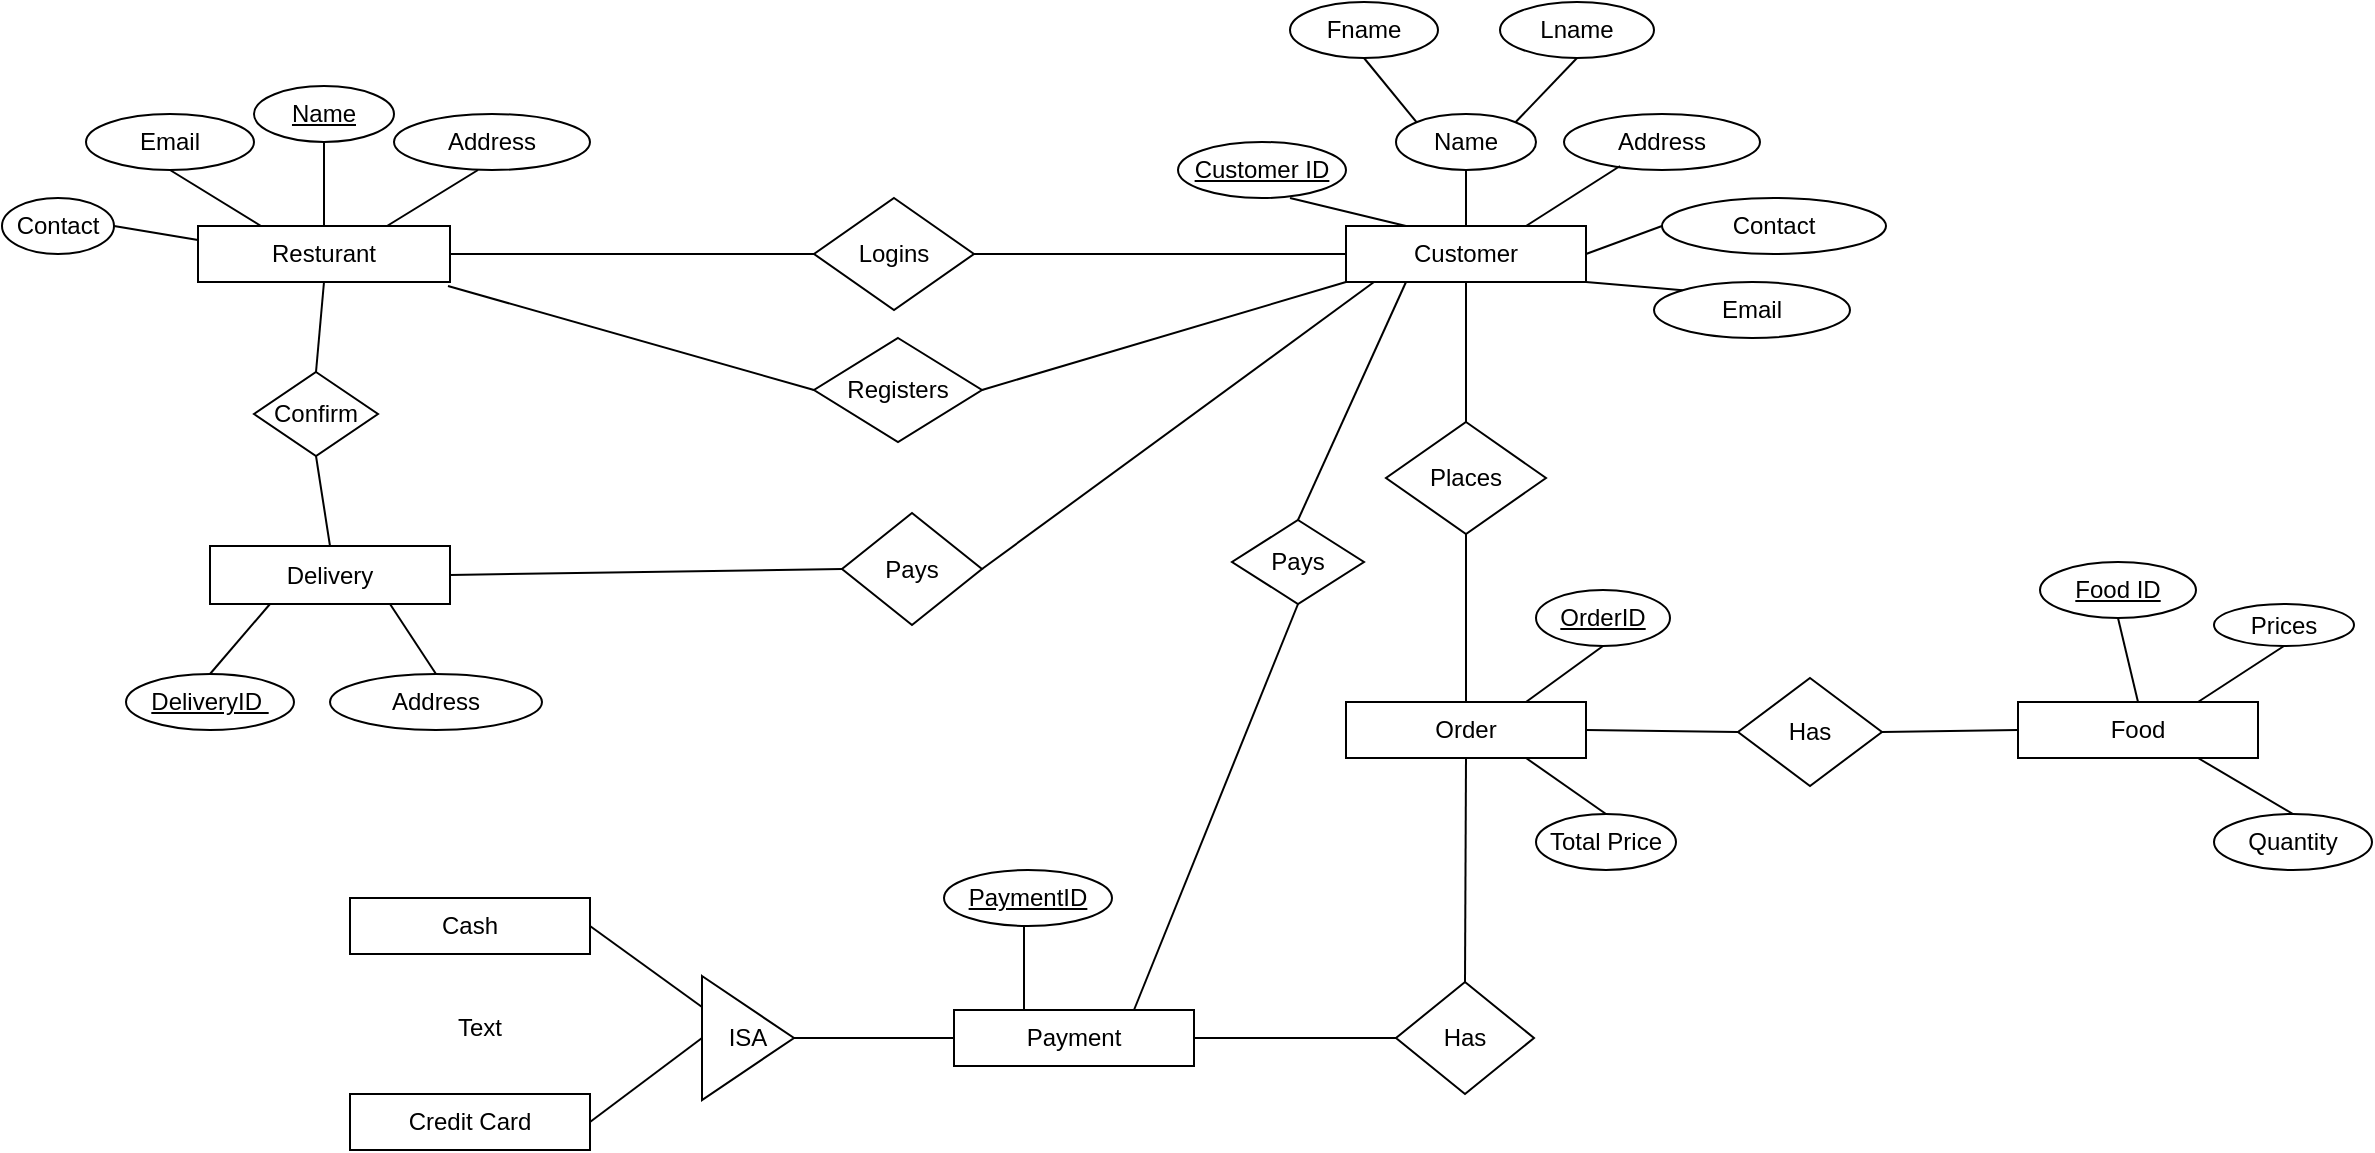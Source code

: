 <mxfile version="10.6.7" type="github"><diagram id="imFVfaioeTR2LCXX2s9k" name="Page-1"><mxGraphModel dx="840" dy="1235" grid="1" gridSize="14" guides="1" tooltips="1" connect="1" arrows="1" fold="1" page="0" pageScale="1" pageWidth="850" pageHeight="1100" math="0" shadow="0"><root><mxCell id="0"/><mxCell id="1" parent="0"/><mxCell id="qbH0vTurqKjo_BVthUhI-55" value="" style="group" vertex="1" connectable="0" parent="1"><mxGeometry y="-574" width="942" height="168" as="geometry"/></mxCell><mxCell id="qbH0vTurqKjo_BVthUhI-12" value="Contact" style="ellipse;whiteSpace=wrap;html=1;" vertex="1" parent="qbH0vTurqKjo_BVthUhI-55"><mxGeometry y="98" width="56" height="28" as="geometry"/></mxCell><mxCell id="qbH0vTurqKjo_BVthUhI-5" value="Resturant" style="rounded=0;whiteSpace=wrap;html=1;" vertex="1" parent="qbH0vTurqKjo_BVthUhI-55"><mxGeometry x="98" y="112" width="126" height="28" as="geometry"/></mxCell><mxCell id="qbH0vTurqKjo_BVthUhI-10" value="Email" style="ellipse;whiteSpace=wrap;html=1;" vertex="1" parent="qbH0vTurqKjo_BVthUhI-55"><mxGeometry x="42" y="56" width="84" height="28" as="geometry"/></mxCell><mxCell id="qbH0vTurqKjo_BVthUhI-17" value="" style="endArrow=none;html=1;entryX=1;entryY=0.5;entryDx=0;entryDy=0;exitX=0;exitY=0.25;exitDx=0;exitDy=0;" edge="1" parent="qbH0vTurqKjo_BVthUhI-55" source="qbH0vTurqKjo_BVthUhI-5" target="qbH0vTurqKjo_BVthUhI-12"><mxGeometry width="50" height="50" relative="1" as="geometry"><mxPoint x="98" y="126" as="sourcePoint"/><mxPoint x="106" y="84" as="targetPoint"/></mxGeometry></mxCell><mxCell id="qbH0vTurqKjo_BVthUhI-18" value="&lt;u&gt;Name&lt;/u&gt;" style="ellipse;whiteSpace=wrap;html=1;" vertex="1" parent="qbH0vTurqKjo_BVthUhI-55"><mxGeometry x="126" y="42" width="70" height="28" as="geometry"/></mxCell><mxCell id="qbH0vTurqKjo_BVthUhI-22" value="" style="endArrow=none;html=1;" edge="1" parent="qbH0vTurqKjo_BVthUhI-55"><mxGeometry width="50" height="50" relative="1" as="geometry"><mxPoint x="161" y="70" as="sourcePoint"/><mxPoint x="161" y="112" as="targetPoint"/></mxGeometry></mxCell><mxCell id="qbH0vTurqKjo_BVthUhI-23" value="Address" style="ellipse;whiteSpace=wrap;html=1;" vertex="1" parent="qbH0vTurqKjo_BVthUhI-55"><mxGeometry x="196" y="56" width="98" height="28" as="geometry"/></mxCell><mxCell id="qbH0vTurqKjo_BVthUhI-25" value="" style="endArrow=none;html=1;exitX=0.75;exitY=0;exitDx=0;exitDy=0;" edge="1" parent="qbH0vTurqKjo_BVthUhI-55" source="qbH0vTurqKjo_BVthUhI-5"><mxGeometry width="50" height="50" relative="1" as="geometry"><mxPoint x="219" y="109" as="sourcePoint"/><mxPoint x="238" y="84" as="targetPoint"/></mxGeometry></mxCell><mxCell id="qbH0vTurqKjo_BVthUhI-28" value="" style="endArrow=none;html=1;entryX=0.5;entryY=1;entryDx=0;entryDy=0;exitX=0.25;exitY=0;exitDx=0;exitDy=0;" edge="1" parent="qbH0vTurqKjo_BVthUhI-55" source="qbH0vTurqKjo_BVthUhI-5" target="qbH0vTurqKjo_BVthUhI-10"><mxGeometry width="50" height="50" relative="1" as="geometry"><mxPoint x="112" y="98" as="sourcePoint"/><mxPoint x="140" y="62" as="targetPoint"/></mxGeometry></mxCell><mxCell id="qbH0vTurqKjo_BVthUhI-29" value="Logins" style="rhombus;whiteSpace=wrap;html=1;" vertex="1" parent="qbH0vTurqKjo_BVthUhI-55"><mxGeometry x="406" y="98" width="80" height="56" as="geometry"/></mxCell><mxCell id="qbH0vTurqKjo_BVthUhI-31" value="" style="endArrow=none;html=1;exitX=1;exitY=0.5;exitDx=0;exitDy=0;entryX=0;entryY=0.5;entryDx=0;entryDy=0;" edge="1" parent="qbH0vTurqKjo_BVthUhI-55" source="qbH0vTurqKjo_BVthUhI-5" target="qbH0vTurqKjo_BVthUhI-29"><mxGeometry width="50" height="50" relative="1" as="geometry"><mxPoint x="336" y="126" as="sourcePoint"/><mxPoint x="386" y="76" as="targetPoint"/></mxGeometry></mxCell><mxCell id="qbH0vTurqKjo_BVthUhI-32" value="Customer" style="rounded=0;whiteSpace=wrap;html=1;" vertex="1" parent="qbH0vTurqKjo_BVthUhI-55"><mxGeometry x="672" y="112" width="120" height="28" as="geometry"/></mxCell><mxCell id="qbH0vTurqKjo_BVthUhI-34" value="" style="endArrow=none;html=1;exitX=1;exitY=0.5;exitDx=0;exitDy=0;entryX=0;entryY=0.5;entryDx=0;entryDy=0;" edge="1" parent="qbH0vTurqKjo_BVthUhI-55" source="qbH0vTurqKjo_BVthUhI-29" target="qbH0vTurqKjo_BVthUhI-32"><mxGeometry width="50" height="50" relative="1" as="geometry"><mxPoint x="574" y="126" as="sourcePoint"/><mxPoint x="624" y="76" as="targetPoint"/></mxGeometry></mxCell><mxCell id="qbH0vTurqKjo_BVthUhI-35" value="Email" style="ellipse;whiteSpace=wrap;html=1;" vertex="1" parent="qbH0vTurqKjo_BVthUhI-55"><mxGeometry x="826" y="140" width="98" height="28" as="geometry"/></mxCell><mxCell id="qbH0vTurqKjo_BVthUhI-36" value="Contact" style="ellipse;whiteSpace=wrap;html=1;" vertex="1" parent="qbH0vTurqKjo_BVthUhI-55"><mxGeometry x="830" y="98" width="112" height="28" as="geometry"/></mxCell><mxCell id="qbH0vTurqKjo_BVthUhI-37" value="Address" style="ellipse;whiteSpace=wrap;html=1;" vertex="1" parent="qbH0vTurqKjo_BVthUhI-55"><mxGeometry x="781" y="56" width="98" height="28" as="geometry"/></mxCell><mxCell id="qbH0vTurqKjo_BVthUhI-38" value="Name" style="ellipse;whiteSpace=wrap;html=1;" vertex="1" parent="qbH0vTurqKjo_BVthUhI-55"><mxGeometry x="697" y="56" width="70" height="28" as="geometry"/></mxCell><mxCell id="qbH0vTurqKjo_BVthUhI-39" value="Fname" style="ellipse;whiteSpace=wrap;html=1;" vertex="1" parent="qbH0vTurqKjo_BVthUhI-55"><mxGeometry x="644" width="74" height="28" as="geometry"/></mxCell><mxCell id="qbH0vTurqKjo_BVthUhI-40" value="Lname" style="ellipse;whiteSpace=wrap;html=1;" vertex="1" parent="qbH0vTurqKjo_BVthUhI-55"><mxGeometry x="749" width="77" height="28" as="geometry"/></mxCell><mxCell id="qbH0vTurqKjo_BVthUhI-41" value="&lt;u&gt;Customer ID&lt;/u&gt;" style="ellipse;whiteSpace=wrap;html=1;" vertex="1" parent="qbH0vTurqKjo_BVthUhI-55"><mxGeometry x="588" y="70" width="84" height="28" as="geometry"/></mxCell><mxCell id="qbH0vTurqKjo_BVthUhI-43" value="" style="endArrow=none;html=1;entryX=0.25;entryY=0;entryDx=0;entryDy=0;" edge="1" parent="qbH0vTurqKjo_BVthUhI-55" target="qbH0vTurqKjo_BVthUhI-32"><mxGeometry width="50" height="50" relative="1" as="geometry"><mxPoint x="644" y="98" as="sourcePoint"/><mxPoint x="708" y="48" as="targetPoint"/></mxGeometry></mxCell><mxCell id="qbH0vTurqKjo_BVthUhI-45" value="" style="endArrow=none;html=1;exitX=0.5;exitY=1;exitDx=0;exitDy=0;entryX=0;entryY=0;entryDx=0;entryDy=0;" edge="1" parent="qbH0vTurqKjo_BVthUhI-55" source="qbH0vTurqKjo_BVthUhI-39" target="qbH0vTurqKjo_BVthUhI-38"><mxGeometry width="50" height="50" relative="1" as="geometry"><mxPoint x="700" y="42" as="sourcePoint"/><mxPoint x="750" y="-8" as="targetPoint"/></mxGeometry></mxCell><mxCell id="qbH0vTurqKjo_BVthUhI-46" value="" style="endArrow=none;html=1;exitX=1;exitY=0;exitDx=0;exitDy=0;entryX=0.5;entryY=1;entryDx=0;entryDy=0;" edge="1" parent="qbH0vTurqKjo_BVthUhI-55" source="qbH0vTurqKjo_BVthUhI-38" target="qbH0vTurqKjo_BVthUhI-40"><mxGeometry width="50" height="50" relative="1" as="geometry"><mxPoint x="770" y="42" as="sourcePoint"/><mxPoint x="820" y="-8" as="targetPoint"/></mxGeometry></mxCell><mxCell id="qbH0vTurqKjo_BVthUhI-47" value="" style="endArrow=none;html=1;exitX=0.75;exitY=0;exitDx=0;exitDy=0;entryX=0.286;entryY=0.929;entryDx=0;entryDy=0;entryPerimeter=0;" edge="1" parent="qbH0vTurqKjo_BVthUhI-55" source="qbH0vTurqKjo_BVthUhI-32" target="qbH0vTurqKjo_BVthUhI-37"><mxGeometry width="50" height="50" relative="1" as="geometry"><mxPoint x="784" y="84" as="sourcePoint"/><mxPoint x="834" y="34" as="targetPoint"/></mxGeometry></mxCell><mxCell id="qbH0vTurqKjo_BVthUhI-48" value="" style="endArrow=none;html=1;exitX=1;exitY=0.5;exitDx=0;exitDy=0;entryX=0;entryY=0.5;entryDx=0;entryDy=0;" edge="1" parent="qbH0vTurqKjo_BVthUhI-55" source="qbH0vTurqKjo_BVthUhI-32" target="qbH0vTurqKjo_BVthUhI-36"><mxGeometry width="50" height="50" relative="1" as="geometry"><mxPoint x="812" y="112" as="sourcePoint"/><mxPoint x="862" y="62" as="targetPoint"/></mxGeometry></mxCell><mxCell id="qbH0vTurqKjo_BVthUhI-49" value="" style="endArrow=none;html=1;exitX=1;exitY=1;exitDx=0;exitDy=0;exitPerimeter=0;entryX=0;entryY=0;entryDx=0;entryDy=0;" edge="1" parent="qbH0vTurqKjo_BVthUhI-55" source="qbH0vTurqKjo_BVthUhI-32" target="qbH0vTurqKjo_BVthUhI-35"><mxGeometry width="50" height="50" relative="1" as="geometry"><mxPoint x="812" y="154" as="sourcePoint"/><mxPoint x="862" y="104" as="targetPoint"/></mxGeometry></mxCell><mxCell id="qbH0vTurqKjo_BVthUhI-50" value="" style="endArrow=none;html=1;exitX=0.5;exitY=0;exitDx=0;exitDy=0;entryX=0.5;entryY=1;entryDx=0;entryDy=0;" edge="1" parent="qbH0vTurqKjo_BVthUhI-55" source="qbH0vTurqKjo_BVthUhI-32" target="qbH0vTurqKjo_BVthUhI-38"><mxGeometry width="50" height="50" relative="1" as="geometry"><mxPoint x="728" y="98" as="sourcePoint"/><mxPoint x="778" y="48" as="targetPoint"/></mxGeometry></mxCell><mxCell id="qbH0vTurqKjo_BVthUhI-87" value="Order" style="rounded=0;whiteSpace=wrap;html=1;" vertex="1" parent="1"><mxGeometry x="672" y="-224" width="120" height="28" as="geometry"/></mxCell><mxCell id="qbH0vTurqKjo_BVthUhI-88" value="Places" style="rhombus;whiteSpace=wrap;html=1;" vertex="1" parent="1"><mxGeometry x="692" y="-364" width="80" height="56" as="geometry"/></mxCell><mxCell id="qbH0vTurqKjo_BVthUhI-90" value="" style="endArrow=none;html=1;exitX=0.5;exitY=0;exitDx=0;exitDy=0;" edge="1" parent="1" source="qbH0vTurqKjo_BVthUhI-88"><mxGeometry width="50" height="50" relative="1" as="geometry"><mxPoint x="728" y="-406" as="sourcePoint"/><mxPoint x="732" y="-434" as="targetPoint"/></mxGeometry></mxCell><mxCell id="qbH0vTurqKjo_BVthUhI-92" value="" style="endArrow=none;html=1;exitX=0.5;exitY=1;exitDx=0;exitDy=0;entryX=0.5;entryY=0;entryDx=0;entryDy=0;" edge="1" parent="1" source="qbH0vTurqKjo_BVthUhI-88" target="qbH0vTurqKjo_BVthUhI-87"><mxGeometry width="50" height="50" relative="1" as="geometry"><mxPoint x="728" y="-280" as="sourcePoint"/><mxPoint x="778" y="-330" as="targetPoint"/></mxGeometry></mxCell><mxCell id="qbH0vTurqKjo_BVthUhI-93" value="Food" style="rounded=0;whiteSpace=wrap;html=1;" vertex="1" parent="1"><mxGeometry x="1008" y="-224" width="120" height="28" as="geometry"/></mxCell><mxCell id="qbH0vTurqKjo_BVthUhI-94" value="Has" style="rhombus;whiteSpace=wrap;html=1;" vertex="1" parent="1"><mxGeometry x="868" y="-236" width="72" height="54" as="geometry"/></mxCell><mxCell id="qbH0vTurqKjo_BVthUhI-96" value="" style="endArrow=none;html=1;exitX=1;exitY=0.5;exitDx=0;exitDy=0;entryX=0;entryY=0.5;entryDx=0;entryDy=0;" edge="1" parent="1" source="qbH0vTurqKjo_BVthUhI-87" target="qbH0vTurqKjo_BVthUhI-94"><mxGeometry width="50" height="50" relative="1" as="geometry"><mxPoint x="840" y="-210" as="sourcePoint"/><mxPoint x="876" y="-238" as="targetPoint"/></mxGeometry></mxCell><mxCell id="qbH0vTurqKjo_BVthUhI-99" value="" style="endArrow=none;html=1;exitX=1;exitY=0.5;exitDx=0;exitDy=0;entryX=0;entryY=0.5;entryDx=0;entryDy=0;" edge="1" parent="1" source="qbH0vTurqKjo_BVthUhI-94" target="qbH0vTurqKjo_BVthUhI-93"><mxGeometry width="50" height="50" relative="1" as="geometry"><mxPoint x="966" y="-210" as="sourcePoint"/><mxPoint x="1016" y="-260" as="targetPoint"/></mxGeometry></mxCell><mxCell id="qbH0vTurqKjo_BVthUhI-100" value="&lt;u&gt;OrderID&lt;/u&gt;" style="ellipse;whiteSpace=wrap;html=1;" vertex="1" parent="1"><mxGeometry x="767" y="-280" width="67" height="28" as="geometry"/></mxCell><mxCell id="qbH0vTurqKjo_BVthUhI-101" value="Total Price" style="ellipse;whiteSpace=wrap;html=1;" vertex="1" parent="1"><mxGeometry x="767" y="-168" width="70" height="28" as="geometry"/></mxCell><mxCell id="qbH0vTurqKjo_BVthUhI-104" value="" style="endArrow=none;html=1;exitX=0.75;exitY=0;exitDx=0;exitDy=0;entryX=0.5;entryY=1;entryDx=0;entryDy=0;" edge="1" parent="1" source="qbH0vTurqKjo_BVthUhI-87" target="qbH0vTurqKjo_BVthUhI-100"><mxGeometry width="50" height="50" relative="1" as="geometry"><mxPoint x="756" y="-252" as="sourcePoint"/><mxPoint x="801" y="-238" as="targetPoint"/></mxGeometry></mxCell><mxCell id="qbH0vTurqKjo_BVthUhI-105" value="" style="endArrow=none;html=1;exitX=0.5;exitY=0;exitDx=0;exitDy=0;entryX=0.75;entryY=1;entryDx=0;entryDy=0;" edge="1" parent="1" source="qbH0vTurqKjo_BVthUhI-101" target="qbH0vTurqKjo_BVthUhI-87"><mxGeometry width="50" height="50" relative="1" as="geometry"><mxPoint x="770" y="-182" as="sourcePoint"/><mxPoint x="820" y="-232" as="targetPoint"/></mxGeometry></mxCell><mxCell id="qbH0vTurqKjo_BVthUhI-106" value="&lt;u&gt;Food ID&lt;/u&gt;" style="ellipse;whiteSpace=wrap;html=1;" vertex="1" parent="1"><mxGeometry x="1019" y="-294" width="78" height="28" as="geometry"/></mxCell><mxCell id="qbH0vTurqKjo_BVthUhI-107" value="Prices" style="ellipse;whiteSpace=wrap;html=1;" vertex="1" parent="1"><mxGeometry x="1106" y="-273" width="70" height="21" as="geometry"/></mxCell><mxCell id="qbH0vTurqKjo_BVthUhI-108" value="Quantity" style="ellipse;whiteSpace=wrap;html=1;" vertex="1" parent="1"><mxGeometry x="1106" y="-168" width="79" height="28" as="geometry"/></mxCell><mxCell id="qbH0vTurqKjo_BVthUhI-109" value="" style="endArrow=none;html=1;exitX=0.5;exitY=0;exitDx=0;exitDy=0;entryX=0.5;entryY=1;entryDx=0;entryDy=0;" edge="1" parent="1" source="qbH0vTurqKjo_BVthUhI-93" target="qbH0vTurqKjo_BVthUhI-106"><mxGeometry width="50" height="50" relative="1" as="geometry"><mxPoint x="1043" y="-236" as="sourcePoint"/><mxPoint x="1093" y="-286" as="targetPoint"/></mxGeometry></mxCell><mxCell id="qbH0vTurqKjo_BVthUhI-113" value="" style="endArrow=none;html=1;exitX=0.75;exitY=0;exitDx=0;exitDy=0;entryX=0.5;entryY=1;entryDx=0;entryDy=0;" edge="1" parent="1" source="qbH0vTurqKjo_BVthUhI-93" target="qbH0vTurqKjo_BVthUhI-107"><mxGeometry width="50" height="50" relative="1" as="geometry"><mxPoint x="1134" y="-238" as="sourcePoint"/><mxPoint x="1134" y="-252" as="targetPoint"/></mxGeometry></mxCell><mxCell id="qbH0vTurqKjo_BVthUhI-115" value="" style="endArrow=none;html=1;exitX=0.75;exitY=1;exitDx=0;exitDy=0;entryX=0.5;entryY=0;entryDx=0;entryDy=0;" edge="1" parent="1" source="qbH0vTurqKjo_BVthUhI-93" target="qbH0vTurqKjo_BVthUhI-108"><mxGeometry width="50" height="50" relative="1" as="geometry"><mxPoint x="1106" y="-182" as="sourcePoint"/><mxPoint x="1156" y="-232" as="targetPoint"/></mxGeometry></mxCell><mxCell id="qbH0vTurqKjo_BVthUhI-116" value="Has" style="rhombus;whiteSpace=wrap;html=1;" vertex="1" parent="1"><mxGeometry x="697" y="-84" width="69" height="56" as="geometry"/></mxCell><mxCell id="qbH0vTurqKjo_BVthUhI-117" value="" style="endArrow=none;html=1;exitX=0.5;exitY=0;exitDx=0;exitDy=0;entryX=0.5;entryY=1;entryDx=0;entryDy=0;" edge="1" parent="1" source="qbH0vTurqKjo_BVthUhI-116" target="qbH0vTurqKjo_BVthUhI-87"><mxGeometry width="50" height="50" relative="1" as="geometry"><mxPoint x="697" y="-104" as="sourcePoint"/><mxPoint x="747" y="-154" as="targetPoint"/></mxGeometry></mxCell><mxCell id="qbH0vTurqKjo_BVthUhI-119" value="" style="endArrow=none;html=1;entryX=0;entryY=0.5;entryDx=0;entryDy=0;exitX=1;exitY=0.5;exitDx=0;exitDy=0;" edge="1" parent="1" source="qbH0vTurqKjo_BVthUhI-122" target="qbH0vTurqKjo_BVthUhI-116"><mxGeometry width="50" height="50" relative="1" as="geometry"><mxPoint x="602" y="-56" as="sourcePoint"/><mxPoint x="669" y="-78" as="targetPoint"/></mxGeometry></mxCell><mxCell id="qbH0vTurqKjo_BVthUhI-122" value="Payment" style="rounded=0;whiteSpace=wrap;html=1;" vertex="1" parent="1"><mxGeometry x="476" y="-70" width="120" height="28" as="geometry"/></mxCell><mxCell id="qbH0vTurqKjo_BVthUhI-123" value="" style="endArrow=none;html=1;" edge="1" parent="1"><mxGeometry width="50" height="50" relative="1" as="geometry"><mxPoint x="511" y="-70" as="sourcePoint"/><mxPoint x="511" y="-112" as="targetPoint"/></mxGeometry></mxCell><mxCell id="qbH0vTurqKjo_BVthUhI-124" value="&lt;u&gt;PaymentID&lt;/u&gt;" style="ellipse;whiteSpace=wrap;html=1;" vertex="1" parent="1"><mxGeometry x="471" y="-140" width="84" height="28" as="geometry"/></mxCell><mxCell id="qbH0vTurqKjo_BVthUhI-127" value="" style="endArrow=none;html=1;exitX=0;exitY=0.5;exitDx=0;exitDy=0;" edge="1" parent="1" source="qbH0vTurqKjo_BVthUhI-122"><mxGeometry width="50" height="50" relative="1" as="geometry"><mxPoint x="434" y="-56" as="sourcePoint"/><mxPoint x="392" y="-56" as="targetPoint"/></mxGeometry></mxCell><mxCell id="qbH0vTurqKjo_BVthUhI-128" value="ISA" style="triangle;whiteSpace=wrap;html=1;" vertex="1" parent="1"><mxGeometry x="350" y="-87" width="46" height="62" as="geometry"/></mxCell><mxCell id="qbH0vTurqKjo_BVthUhI-132" value="" style="endArrow=none;html=1;exitX=0;exitY=0.25;exitDx=0;exitDy=0;" edge="1" parent="1" source="qbH0vTurqKjo_BVthUhI-128"><mxGeometry width="50" height="50" relative="1" as="geometry"><mxPoint x="322" y="-98" as="sourcePoint"/><mxPoint x="294" y="-112" as="targetPoint"/></mxGeometry></mxCell><mxCell id="qbH0vTurqKjo_BVthUhI-133" value="" style="endArrow=none;html=1;exitX=0;exitY=0.5;exitDx=0;exitDy=0;" edge="1" parent="1" source="qbH0vTurqKjo_BVthUhI-128"><mxGeometry width="50" height="50" relative="1" as="geometry"><mxPoint x="322" y="-42" as="sourcePoint"/><mxPoint x="294" y="-14" as="targetPoint"/></mxGeometry></mxCell><mxCell id="qbH0vTurqKjo_BVthUhI-135" value="Cash" style="rounded=0;whiteSpace=wrap;html=1;" vertex="1" parent="1"><mxGeometry x="174" y="-126" width="120" height="28" as="geometry"/></mxCell><mxCell id="qbH0vTurqKjo_BVthUhI-136" value="Credit Card" style="rounded=0;whiteSpace=wrap;html=1;" vertex="1" parent="1"><mxGeometry x="174" y="-28" width="120" height="28" as="geometry"/></mxCell><mxCell id="qbH0vTurqKjo_BVthUhI-137" value="Pays" style="rhombus;whiteSpace=wrap;html=1;" vertex="1" parent="1"><mxGeometry x="615" y="-315" width="66" height="42" as="geometry"/></mxCell><mxCell id="qbH0vTurqKjo_BVthUhI-140" value="" style="endArrow=none;html=1;exitX=0.5;exitY=1;exitDx=0;exitDy=0;entryX=0.75;entryY=0;entryDx=0;entryDy=0;" edge="1" parent="1" source="qbH0vTurqKjo_BVthUhI-137" target="qbH0vTurqKjo_BVthUhI-122"><mxGeometry width="50" height="50" relative="1" as="geometry"><mxPoint x="616" y="-238" as="sourcePoint"/><mxPoint x="666" y="-288" as="targetPoint"/></mxGeometry></mxCell><mxCell id="qbH0vTurqKjo_BVthUhI-142" value="" style="endArrow=none;html=1;exitX=0.5;exitY=0;exitDx=0;exitDy=0;entryX=0.25;entryY=1;entryDx=0;entryDy=0;" edge="1" parent="1" source="qbH0vTurqKjo_BVthUhI-137" target="qbH0vTurqKjo_BVthUhI-32"><mxGeometry width="50" height="50" relative="1" as="geometry"><mxPoint x="658" y="-378" as="sourcePoint"/><mxPoint x="708" y="-428" as="targetPoint"/></mxGeometry></mxCell><mxCell id="qbH0vTurqKjo_BVthUhI-143" value="Registers" style="rhombus;whiteSpace=wrap;html=1;" vertex="1" parent="1"><mxGeometry x="406" y="-406" width="84" height="52" as="geometry"/></mxCell><mxCell id="qbH0vTurqKjo_BVthUhI-145" value="" style="endArrow=none;html=1;exitX=0;exitY=0.5;exitDx=0;exitDy=0;entryX=0.992;entryY=1.071;entryDx=0;entryDy=0;entryPerimeter=0;" edge="1" parent="1" source="qbH0vTurqKjo_BVthUhI-143" target="qbH0vTurqKjo_BVthUhI-5"><mxGeometry width="50" height="50" relative="1" as="geometry"><mxPoint x="294" y="-406" as="sourcePoint"/><mxPoint x="344" y="-456" as="targetPoint"/></mxGeometry></mxCell><mxCell id="qbH0vTurqKjo_BVthUhI-146" value="" style="endArrow=none;html=1;exitX=1;exitY=0.5;exitDx=0;exitDy=0;" edge="1" parent="1" source="qbH0vTurqKjo_BVthUhI-143"><mxGeometry width="50" height="50" relative="1" as="geometry"><mxPoint x="574" y="-406" as="sourcePoint"/><mxPoint x="672" y="-434" as="targetPoint"/></mxGeometry></mxCell><mxCell id="qbH0vTurqKjo_BVthUhI-147" value="Delivery" style="rounded=0;whiteSpace=wrap;html=1;" vertex="1" parent="1"><mxGeometry x="104" y="-302" width="120" height="29" as="geometry"/></mxCell><mxCell id="qbH0vTurqKjo_BVthUhI-150" value="Confirm" style="rhombus;whiteSpace=wrap;html=1;" vertex="1" parent="1"><mxGeometry x="126" y="-389" width="62" height="42" as="geometry"/></mxCell><mxCell id="qbH0vTurqKjo_BVthUhI-153" value="" style="endArrow=none;html=1;exitX=0.5;exitY=0;exitDx=0;exitDy=0;entryX=0.5;entryY=1;entryDx=0;entryDy=0;" edge="1" parent="1" source="qbH0vTurqKjo_BVthUhI-150" target="qbH0vTurqKjo_BVthUhI-5"><mxGeometry width="50" height="50" relative="1" as="geometry"><mxPoint x="168" y="-420" as="sourcePoint"/><mxPoint x="218" y="-470" as="targetPoint"/></mxGeometry></mxCell><mxCell id="qbH0vTurqKjo_BVthUhI-154" value="" style="endArrow=none;html=1;exitX=0.5;exitY=1;exitDx=0;exitDy=0;entryX=0.5;entryY=0;entryDx=0;entryDy=0;" edge="1" parent="1" source="qbH0vTurqKjo_BVthUhI-150" target="qbH0vTurqKjo_BVthUhI-147"><mxGeometry width="50" height="50" relative="1" as="geometry"><mxPoint x="168" y="-336" as="sourcePoint"/><mxPoint x="218" y="-386" as="targetPoint"/></mxGeometry></mxCell><mxCell id="qbH0vTurqKjo_BVthUhI-157" value="Address" style="ellipse;whiteSpace=wrap;html=1;" vertex="1" parent="1"><mxGeometry x="164" y="-238" width="106" height="28" as="geometry"/></mxCell><mxCell id="qbH0vTurqKjo_BVthUhI-158" value="&lt;u&gt;DeliveryID&amp;nbsp;&lt;/u&gt;" style="ellipse;whiteSpace=wrap;html=1;" vertex="1" parent="1"><mxGeometry x="62" y="-238" width="84" height="28" as="geometry"/></mxCell><mxCell id="qbH0vTurqKjo_BVthUhI-160" value="" style="endArrow=none;html=1;exitX=0.5;exitY=0;exitDx=0;exitDy=0;entryX=0.25;entryY=1;entryDx=0;entryDy=0;" edge="1" parent="1" source="qbH0vTurqKjo_BVthUhI-158" target="qbH0vTurqKjo_BVthUhI-147"><mxGeometry width="50" height="50" relative="1" as="geometry"><mxPoint x="112" y="-252" as="sourcePoint"/><mxPoint x="140" y="-266" as="targetPoint"/></mxGeometry></mxCell><mxCell id="qbH0vTurqKjo_BVthUhI-162" value="" style="endArrow=none;html=1;exitX=0.5;exitY=0;exitDx=0;exitDy=0;entryX=0.75;entryY=1;entryDx=0;entryDy=0;" edge="1" parent="1" source="qbH0vTurqKjo_BVthUhI-157" target="qbH0vTurqKjo_BVthUhI-147"><mxGeometry width="50" height="50" relative="1" as="geometry"><mxPoint x="210" y="-252" as="sourcePoint"/><mxPoint x="260" y="-302" as="targetPoint"/></mxGeometry></mxCell><mxCell id="qbH0vTurqKjo_BVthUhI-164" value="Text" style="text;html=1;resizable=0;points=[];autosize=1;align=left;verticalAlign=top;spacingTop=-4;" vertex="1" parent="1"><mxGeometry x="226" y="-71" width="42" height="14" as="geometry"/></mxCell><mxCell id="qbH0vTurqKjo_BVthUhI-165" value="Pays" style="rhombus;whiteSpace=wrap;html=1;" vertex="1" parent="1"><mxGeometry x="420" y="-318.5" width="70" height="56" as="geometry"/></mxCell><mxCell id="qbH0vTurqKjo_BVthUhI-167" value="" style="endArrow=none;html=1;exitX=1;exitY=0.5;exitDx=0;exitDy=0;entryX=0;entryY=0.5;entryDx=0;entryDy=0;" edge="1" parent="1" source="qbH0vTurqKjo_BVthUhI-147" target="qbH0vTurqKjo_BVthUhI-165"><mxGeometry width="50" height="50" relative="1" as="geometry"><mxPoint x="294" y="-294" as="sourcePoint"/><mxPoint x="344" y="-344" as="targetPoint"/></mxGeometry></mxCell><mxCell id="qbH0vTurqKjo_BVthUhI-169" value="" style="endArrow=none;html=1;exitX=1;exitY=0.5;exitDx=0;exitDy=0;" edge="1" parent="1" source="qbH0vTurqKjo_BVthUhI-165"><mxGeometry width="50" height="50" relative="1" as="geometry"><mxPoint x="532" y="-336" as="sourcePoint"/><mxPoint x="686" y="-434" as="targetPoint"/></mxGeometry></mxCell></root></mxGraphModel></diagram></mxfile>